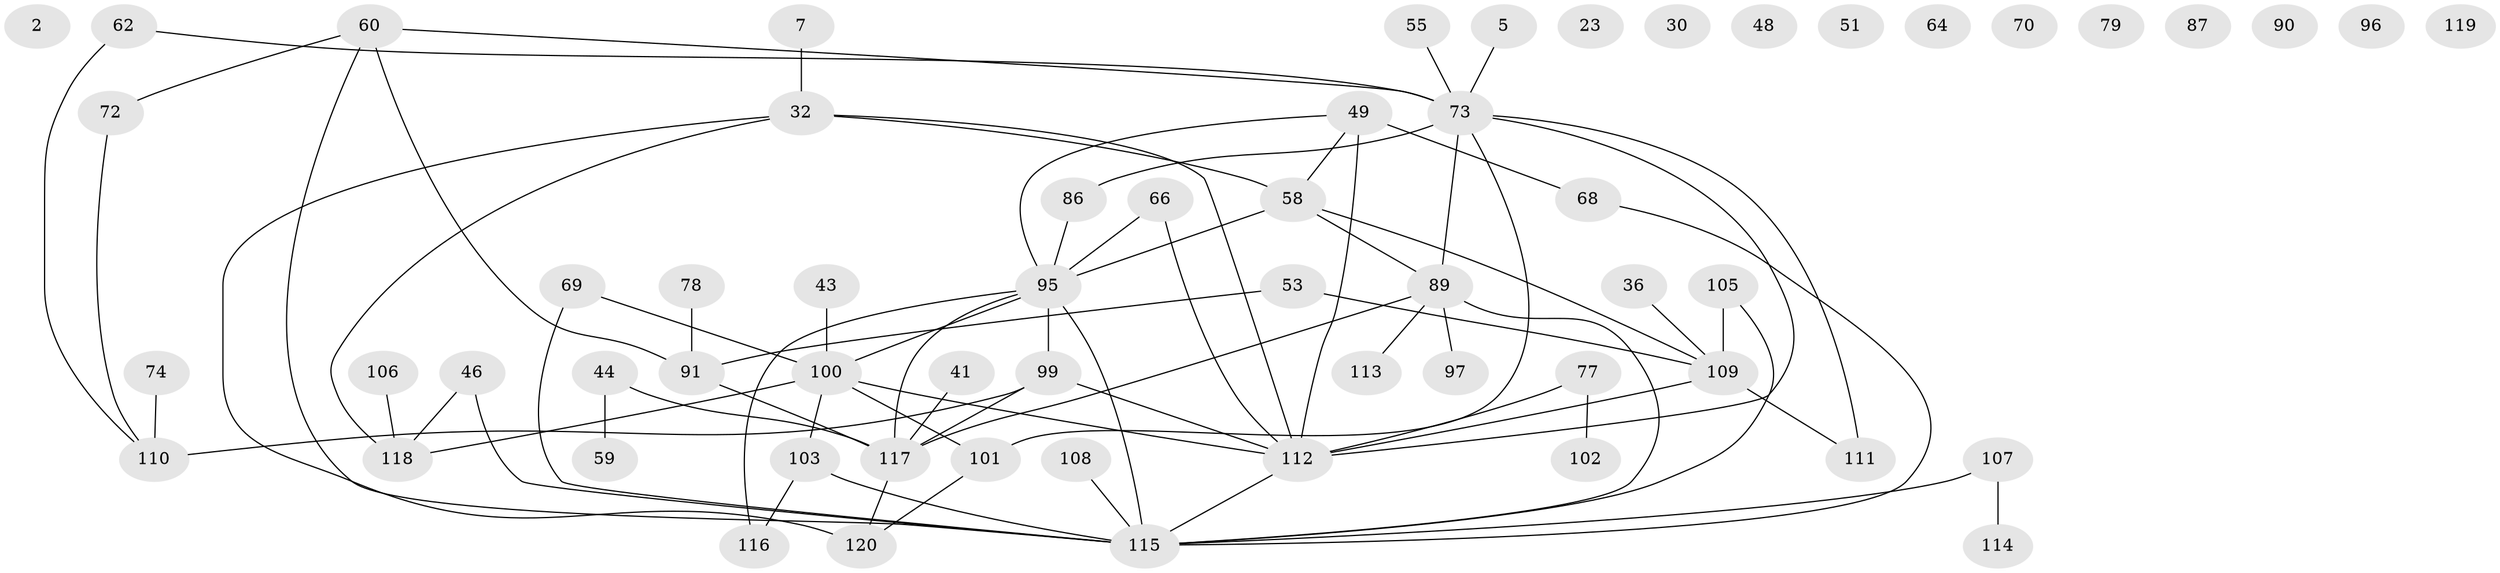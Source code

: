 // original degree distribution, {2: 0.2833333333333333, 0: 0.09166666666666666, 1: 0.18333333333333332, 3: 0.18333333333333332, 5: 0.05, 4: 0.14166666666666666, 6: 0.05, 7: 0.016666666666666666}
// Generated by graph-tools (version 1.1) at 2025/43/03/04/25 21:43:52]
// undirected, 60 vertices, 75 edges
graph export_dot {
graph [start="1"]
  node [color=gray90,style=filled];
  2;
  5;
  7;
  23;
  30;
  32;
  36;
  41;
  43;
  44;
  46;
  48;
  49;
  51 [super="+21"];
  53;
  55;
  58 [super="+52"];
  59;
  60;
  62 [super="+11"];
  64;
  66;
  68 [super="+20"];
  69;
  70;
  72;
  73 [super="+39+24"];
  74;
  77;
  78;
  79;
  86;
  87;
  89 [super="+17+61"];
  90;
  91 [super="+81"];
  95 [super="+27+93+85+75"];
  96;
  97;
  99 [super="+22"];
  100 [super="+82"];
  101 [super="+80"];
  102;
  103 [super="+19+83"];
  105 [super="+98"];
  106;
  107;
  108;
  109 [super="+65"];
  110 [super="+33+104"];
  111;
  112 [super="+6+54+47+56"];
  113;
  114 [super="+28"];
  115 [super="+10+94"];
  116 [super="+34"];
  117 [super="+13+1+25"];
  118;
  119;
  120 [super="+3+88"];
  5 -- 73;
  7 -- 32;
  32 -- 58 [weight=2];
  32 -- 118;
  32 -- 112;
  32 -- 120 [weight=2];
  36 -- 109;
  41 -- 117;
  43 -- 100;
  44 -- 59;
  44 -- 117;
  46 -- 118;
  46 -- 115;
  49 -- 58;
  49 -- 68 [weight=2];
  49 -- 112;
  49 -- 95;
  53 -- 91;
  53 -- 109;
  55 -- 73;
  58 -- 89;
  58 -- 95;
  58 -- 109;
  60 -- 72;
  60 -- 73;
  60 -- 115;
  60 -- 91;
  62 -- 73;
  62 -- 110;
  66 -- 95;
  66 -- 112;
  68 -- 115;
  69 -- 115;
  69 -- 100;
  72 -- 110;
  73 -- 89;
  73 -- 111;
  73 -- 112 [weight=2];
  73 -- 86;
  73 -- 101;
  74 -- 110;
  77 -- 102;
  77 -- 112 [weight=2];
  78 -- 91;
  86 -- 95;
  89 -- 117;
  89 -- 115;
  89 -- 97;
  89 -- 113;
  91 -- 117 [weight=2];
  95 -- 117;
  95 -- 115 [weight=2];
  95 -- 99 [weight=2];
  95 -- 116 [weight=2];
  95 -- 100;
  99 -- 112;
  99 -- 117;
  99 -- 110 [weight=2];
  100 -- 101 [weight=3];
  100 -- 112 [weight=2];
  100 -- 118;
  100 -- 103;
  101 -- 120;
  103 -- 116 [weight=2];
  103 -- 115;
  105 -- 115;
  105 -- 109;
  106 -- 118;
  107 -- 115;
  107 -- 114;
  108 -- 115;
  109 -- 111;
  109 -- 112 [weight=3];
  112 -- 115 [weight=2];
  117 -- 120;
}
